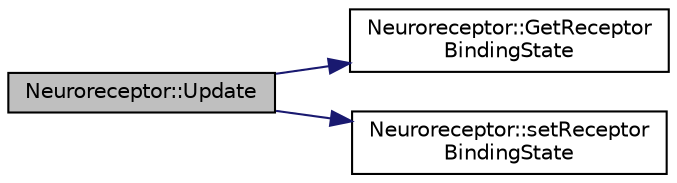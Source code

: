 digraph "Neuroreceptor::Update"
{
  edge [fontname="Helvetica",fontsize="10",labelfontname="Helvetica",labelfontsize="10"];
  node [fontname="Helvetica",fontsize="10",shape=record];
  rankdir="LR";
  Node1 [label="Neuroreceptor::Update",height=0.2,width=0.4,color="black", fillcolor="grey75", style="filled", fontcolor="black"];
  Node1 -> Node2 [color="midnightblue",fontsize="10",style="solid",fontname="Helvetica"];
  Node2 [label="Neuroreceptor::GetReceptor\lBindingState",height=0.2,width=0.4,color="black", fillcolor="white", style="filled",URL="$class_neuroreceptor.html#a0f7c5e0f24b769b1e30639618bdaee40"];
  Node1 -> Node3 [color="midnightblue",fontsize="10",style="solid",fontname="Helvetica"];
  Node3 [label="Neuroreceptor::setReceptor\lBindingState",height=0.2,width=0.4,color="black", fillcolor="white", style="filled",URL="$class_neuroreceptor.html#a32bef96e557c57ec8f09bbe33bffc820"];
}
